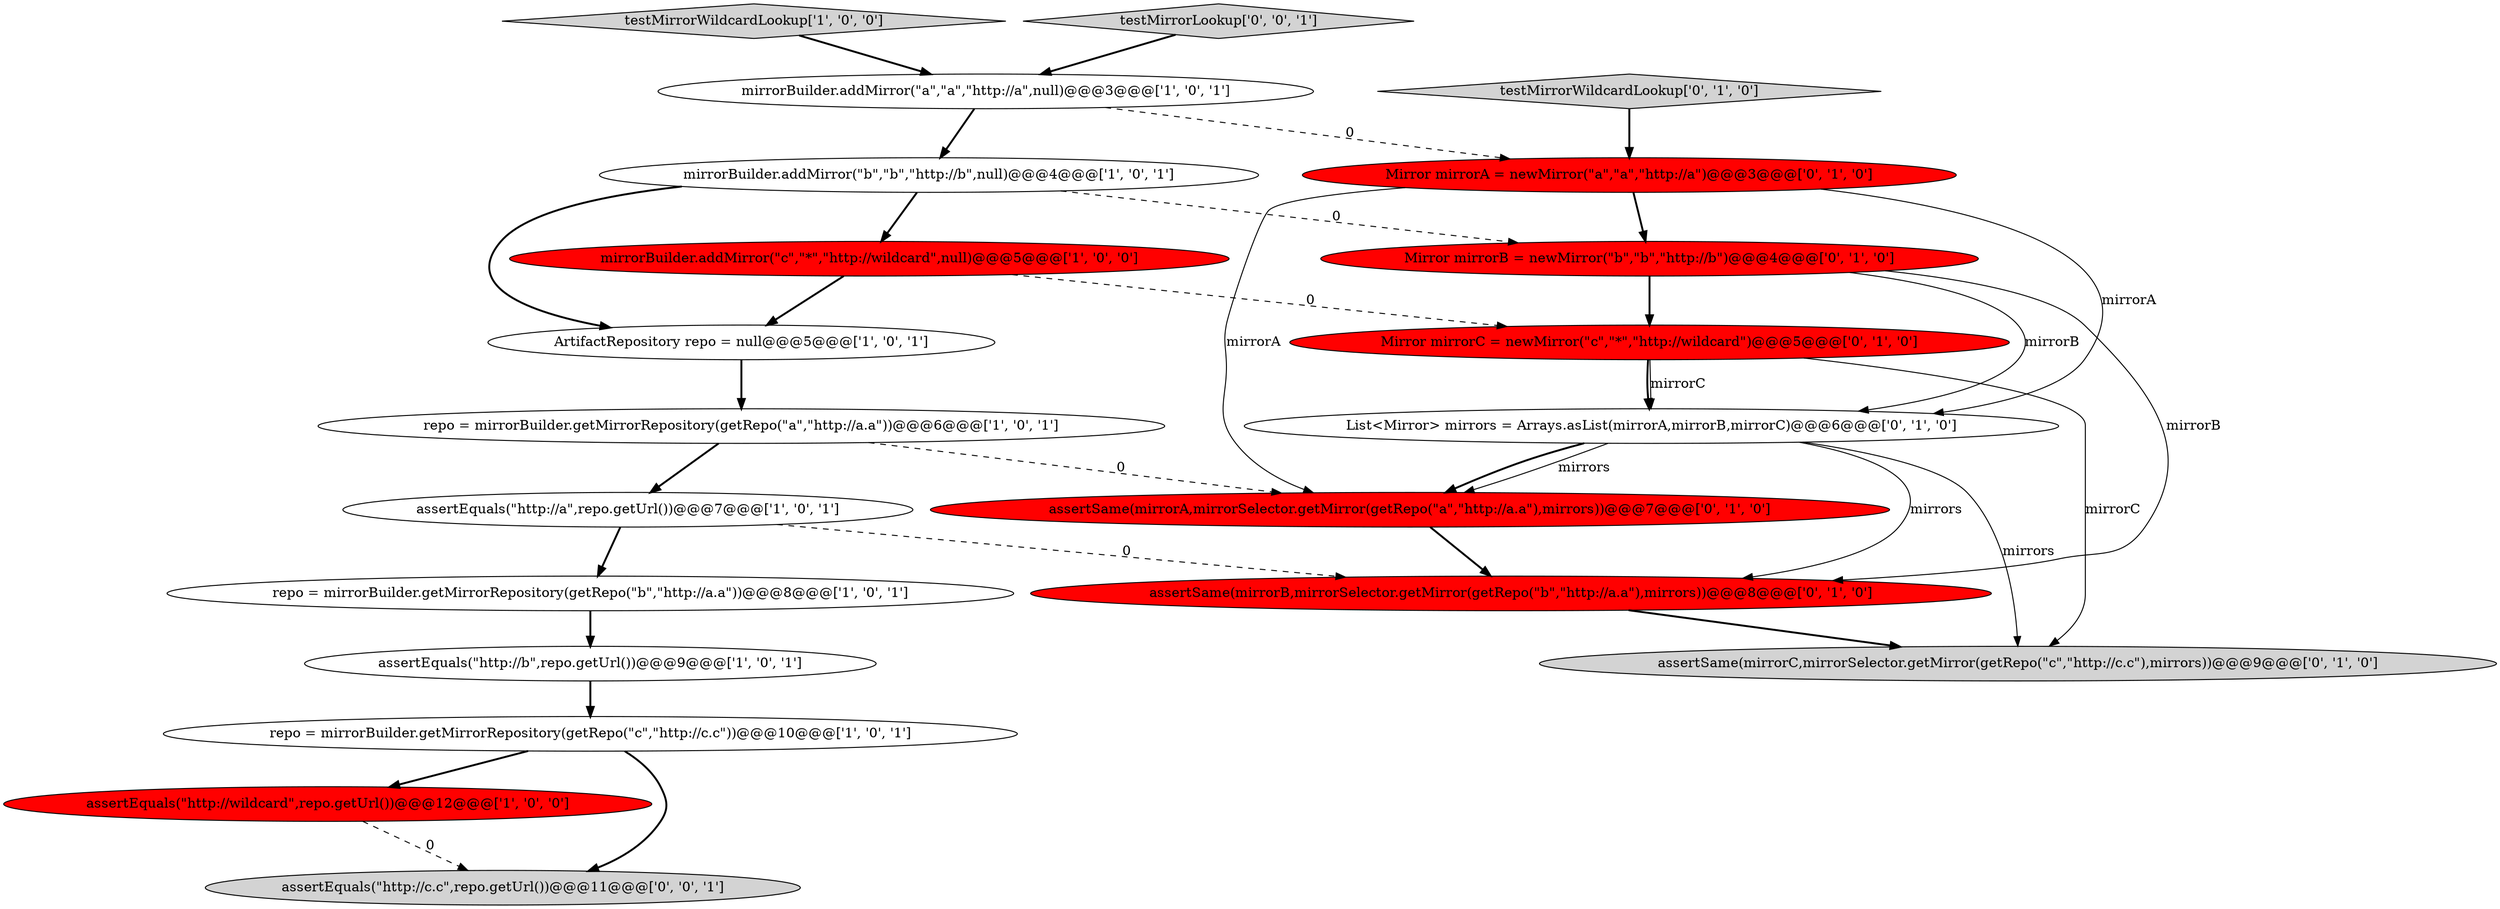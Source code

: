 digraph {
10 [style = filled, label = "mirrorBuilder.addMirror(\"a\",\"a\",\"http://a\",null)@@@3@@@['1', '0', '1']", fillcolor = white, shape = ellipse image = "AAA0AAABBB1BBB"];
20 [style = filled, label = "assertEquals(\"http://c.c\",repo.getUrl())@@@11@@@['0', '0', '1']", fillcolor = lightgray, shape = ellipse image = "AAA0AAABBB3BBB"];
15 [style = filled, label = "Mirror mirrorB = newMirror(\"b\",\"b\",\"http://b\")@@@4@@@['0', '1', '0']", fillcolor = red, shape = ellipse image = "AAA1AAABBB2BBB"];
4 [style = filled, label = "ArtifactRepository repo = null@@@5@@@['1', '0', '1']", fillcolor = white, shape = ellipse image = "AAA0AAABBB1BBB"];
6 [style = filled, label = "testMirrorWildcardLookup['1', '0', '0']", fillcolor = lightgray, shape = diamond image = "AAA0AAABBB1BBB"];
5 [style = filled, label = "repo = mirrorBuilder.getMirrorRepository(getRepo(\"a\",\"http://a.a\"))@@@6@@@['1', '0', '1']", fillcolor = white, shape = ellipse image = "AAA0AAABBB1BBB"];
7 [style = filled, label = "mirrorBuilder.addMirror(\"c\",\"*\",\"http://wildcard\",null)@@@5@@@['1', '0', '0']", fillcolor = red, shape = ellipse image = "AAA1AAABBB1BBB"];
0 [style = filled, label = "mirrorBuilder.addMirror(\"b\",\"b\",\"http://b\",null)@@@4@@@['1', '0', '1']", fillcolor = white, shape = ellipse image = "AAA0AAABBB1BBB"];
12 [style = filled, label = "List<Mirror> mirrors = Arrays.asList(mirrorA,mirrorB,mirrorC)@@@6@@@['0', '1', '0']", fillcolor = white, shape = ellipse image = "AAA0AAABBB2BBB"];
19 [style = filled, label = "testMirrorLookup['0', '0', '1']", fillcolor = lightgray, shape = diamond image = "AAA0AAABBB3BBB"];
14 [style = filled, label = "Mirror mirrorA = newMirror(\"a\",\"a\",\"http://a\")@@@3@@@['0', '1', '0']", fillcolor = red, shape = ellipse image = "AAA1AAABBB2BBB"];
3 [style = filled, label = "assertEquals(\"http://b\",repo.getUrl())@@@9@@@['1', '0', '1']", fillcolor = white, shape = ellipse image = "AAA0AAABBB1BBB"];
2 [style = filled, label = "assertEquals(\"http://wildcard\",repo.getUrl())@@@12@@@['1', '0', '0']", fillcolor = red, shape = ellipse image = "AAA1AAABBB1BBB"];
9 [style = filled, label = "repo = mirrorBuilder.getMirrorRepository(getRepo(\"c\",\"http://c.c\"))@@@10@@@['1', '0', '1']", fillcolor = white, shape = ellipse image = "AAA0AAABBB1BBB"];
11 [style = filled, label = "assertSame(mirrorB,mirrorSelector.getMirror(getRepo(\"b\",\"http://a.a\"),mirrors))@@@8@@@['0', '1', '0']", fillcolor = red, shape = ellipse image = "AAA1AAABBB2BBB"];
17 [style = filled, label = "assertSame(mirrorC,mirrorSelector.getMirror(getRepo(\"c\",\"http://c.c\"),mirrors))@@@9@@@['0', '1', '0']", fillcolor = lightgray, shape = ellipse image = "AAA0AAABBB2BBB"];
16 [style = filled, label = "assertSame(mirrorA,mirrorSelector.getMirror(getRepo(\"a\",\"http://a.a\"),mirrors))@@@7@@@['0', '1', '0']", fillcolor = red, shape = ellipse image = "AAA1AAABBB2BBB"];
13 [style = filled, label = "testMirrorWildcardLookup['0', '1', '0']", fillcolor = lightgray, shape = diamond image = "AAA0AAABBB2BBB"];
1 [style = filled, label = "assertEquals(\"http://a\",repo.getUrl())@@@7@@@['1', '0', '1']", fillcolor = white, shape = ellipse image = "AAA0AAABBB1BBB"];
18 [style = filled, label = "Mirror mirrorC = newMirror(\"c\",\"*\",\"http://wildcard\")@@@5@@@['0', '1', '0']", fillcolor = red, shape = ellipse image = "AAA1AAABBB2BBB"];
8 [style = filled, label = "repo = mirrorBuilder.getMirrorRepository(getRepo(\"b\",\"http://a.a\"))@@@8@@@['1', '0', '1']", fillcolor = white, shape = ellipse image = "AAA0AAABBB1BBB"];
1->8 [style = bold, label=""];
16->11 [style = bold, label=""];
7->18 [style = dashed, label="0"];
2->20 [style = dashed, label="0"];
9->2 [style = bold, label=""];
14->12 [style = solid, label="mirrorA"];
12->11 [style = solid, label="mirrors"];
8->3 [style = bold, label=""];
18->12 [style = bold, label=""];
0->15 [style = dashed, label="0"];
19->10 [style = bold, label=""];
9->20 [style = bold, label=""];
15->11 [style = solid, label="mirrorB"];
12->16 [style = bold, label=""];
7->4 [style = bold, label=""];
15->18 [style = bold, label=""];
0->7 [style = bold, label=""];
12->16 [style = solid, label="mirrors"];
5->16 [style = dashed, label="0"];
3->9 [style = bold, label=""];
5->1 [style = bold, label=""];
15->12 [style = solid, label="mirrorB"];
0->4 [style = bold, label=""];
1->11 [style = dashed, label="0"];
6->10 [style = bold, label=""];
10->0 [style = bold, label=""];
14->16 [style = solid, label="mirrorA"];
12->17 [style = solid, label="mirrors"];
11->17 [style = bold, label=""];
18->12 [style = solid, label="mirrorC"];
14->15 [style = bold, label=""];
18->17 [style = solid, label="mirrorC"];
4->5 [style = bold, label=""];
13->14 [style = bold, label=""];
10->14 [style = dashed, label="0"];
}
